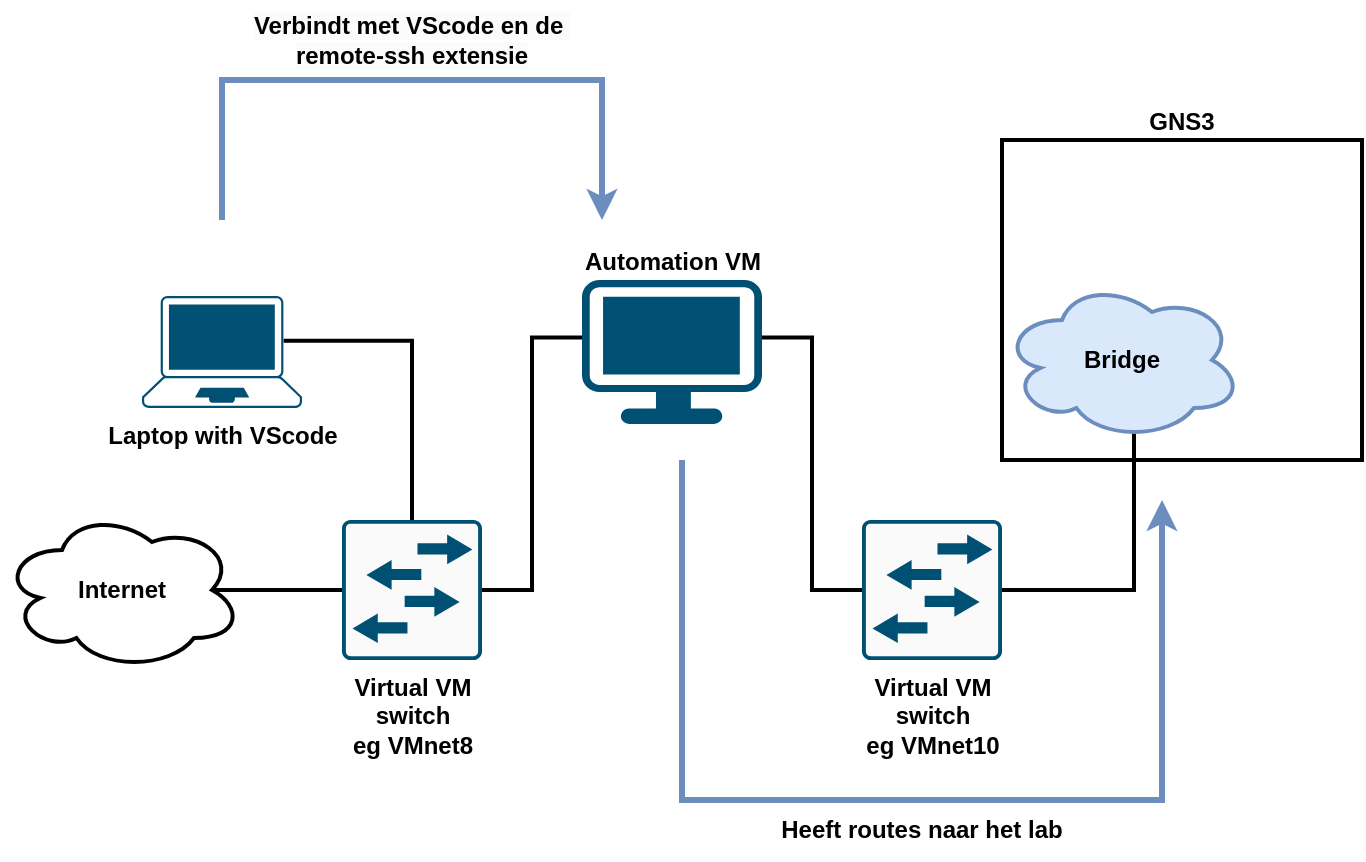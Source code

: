 <mxfile version="21.5.1" type="device">
  <diagram name="Page-1" id="2xoHL1WibVMqBF6QTm03">
    <mxGraphModel dx="937" dy="806" grid="1" gridSize="10" guides="1" tooltips="1" connect="1" arrows="1" fold="1" page="1" pageScale="1" pageWidth="1654" pageHeight="2336" math="0" shadow="0">
      <root>
        <mxCell id="0" />
        <mxCell id="1" parent="0" />
        <mxCell id="01jg3wVsc8d1I0Ptfwie-2" value="GNS3" style="rounded=0;whiteSpace=wrap;html=1;strokeWidth=2;fontStyle=1;labelPosition=center;verticalLabelPosition=top;align=center;verticalAlign=bottom;" vertex="1" parent="1">
          <mxGeometry x="580" y="150" width="180" height="160" as="geometry" />
        </mxCell>
        <mxCell id="01jg3wVsc8d1I0Ptfwie-7" style="edgeStyle=orthogonalEdgeStyle;rounded=0;orthogonalLoop=1;jettySize=auto;html=1;exitX=0.55;exitY=0.95;exitDx=0;exitDy=0;exitPerimeter=0;entryX=1;entryY=0.5;entryDx=0;entryDy=0;entryPerimeter=0;fontFamily=Helvetica;fontSize=12;fontColor=default;strokeWidth=2;endArrow=none;endFill=0;" edge="1" parent="1" source="01jg3wVsc8d1I0Ptfwie-4" target="01jg3wVsc8d1I0Ptfwie-6">
          <mxGeometry relative="1" as="geometry">
            <Array as="points">
              <mxPoint x="646" y="375" />
            </Array>
          </mxGeometry>
        </mxCell>
        <mxCell id="01jg3wVsc8d1I0Ptfwie-4" value="Bridge" style="ellipse;shape=cloud;whiteSpace=wrap;html=1;rounded=0;strokeColor=#6c8ebf;strokeWidth=2;fontFamily=Helvetica;fontSize=12;fillColor=#dae8fc;fontStyle=1" vertex="1" parent="1">
          <mxGeometry x="580" y="220" width="120" height="80" as="geometry" />
        </mxCell>
        <mxCell id="01jg3wVsc8d1I0Ptfwie-6" value="Virtual VM&lt;br&gt;switch&lt;br&gt;eg VMnet10" style="points=[&#xa;    [0.015,0.015,0],&#xa;    [0.985,0.015,0],&#xa;    [0.985,0.985,0],&#xa;    [0.015,0.985,0],&#xa;&#xa;    [0.12,0,0],&#xa;    [0.25,0,0],&#xa;    [0.37,0,0],&#xa;    [0.5,0,0],&#xa;    [0.62,0,0],&#xa;    [0.75,0,0],&#xa;    [0.87,0,0],&#xa;    &#xa;    [1,0.25,0],&#xa;    [1,0.5,0],&#xa;    [1,0.75,0],&#xa;    &#xa;    [0.12,1,0],&#xa;    [0.25,1,0],&#xa;    [0.37,1,0],&#xa;    [0.5,1,0],&#xa;    [0.62,1,0],&#xa;    [0.75,1,0],&#xa;    [0.87,1,0],&#xa;    &#xa;    [0,0.25,0],&#xa;    [0,0.75,0],&#xa;    [0,0.5,0]&#xa;];verticalLabelPosition=bottom;html=1;verticalAlign=top;aspect=fixed;align=center;pointerEvents=1;shape=mxgraph.cisco19.rect;prIcon=l2_switch;fillColor=#FAFAFA;strokeColor=#005073;fontStyle=1" vertex="1" parent="1">
          <mxGeometry x="510" y="340" width="70" height="70" as="geometry" />
        </mxCell>
        <mxCell id="01jg3wVsc8d1I0Ptfwie-11" style="edgeStyle=orthogonalEdgeStyle;shape=connector;rounded=0;orthogonalLoop=1;jettySize=auto;html=1;exitX=1;exitY=0.4;exitDx=0;exitDy=0;exitPerimeter=0;entryX=0;entryY=0.5;entryDx=0;entryDy=0;entryPerimeter=0;labelBackgroundColor=default;strokeColor=default;strokeWidth=2;fontFamily=Helvetica;fontSize=12;fontColor=default;endArrow=none;endFill=0;" edge="1" parent="1" source="01jg3wVsc8d1I0Ptfwie-8" target="01jg3wVsc8d1I0Ptfwie-6">
          <mxGeometry relative="1" as="geometry" />
        </mxCell>
        <mxCell id="01jg3wVsc8d1I0Ptfwie-13" style="edgeStyle=orthogonalEdgeStyle;shape=connector;rounded=0;orthogonalLoop=1;jettySize=auto;html=1;exitX=0;exitY=0.4;exitDx=0;exitDy=0;exitPerimeter=0;entryX=1;entryY=0.5;entryDx=0;entryDy=0;entryPerimeter=0;labelBackgroundColor=default;strokeColor=default;strokeWidth=2;fontFamily=Helvetica;fontSize=12;fontColor=default;endArrow=none;endFill=0;" edge="1" parent="1" source="01jg3wVsc8d1I0Ptfwie-8" target="01jg3wVsc8d1I0Ptfwie-12">
          <mxGeometry relative="1" as="geometry" />
        </mxCell>
        <mxCell id="01jg3wVsc8d1I0Ptfwie-8" value="Automation VM" style="points=[[0.03,0.03,0],[0.5,0,0],[0.97,0.03,0],[1,0.4,0],[0.97,0.745,0],[0.5,1,0],[0.03,0.745,0],[0,0.4,0]];verticalLabelPosition=top;sketch=0;html=1;verticalAlign=bottom;aspect=fixed;align=center;pointerEvents=1;shape=mxgraph.cisco19.workstation;fillColor=#005073;strokeColor=none;rounded=0;strokeWidth=2;fontFamily=Helvetica;fontSize=12;fontColor=default;fontStyle=1;labelPosition=center;" vertex="1" parent="1">
          <mxGeometry x="370" y="220" width="90" height="72" as="geometry" />
        </mxCell>
        <mxCell id="01jg3wVsc8d1I0Ptfwie-10" style="edgeStyle=orthogonalEdgeStyle;shape=connector;rounded=0;orthogonalLoop=1;jettySize=auto;html=1;exitX=0.875;exitY=0.5;exitDx=0;exitDy=0;exitPerimeter=0;entryX=0;entryY=0.5;entryDx=0;entryDy=0;entryPerimeter=0;labelBackgroundColor=default;strokeColor=default;strokeWidth=2;fontFamily=Helvetica;fontSize=12;fontColor=default;endArrow=none;endFill=0;" edge="1" parent="1" source="01jg3wVsc8d1I0Ptfwie-9" target="01jg3wVsc8d1I0Ptfwie-12">
          <mxGeometry relative="1" as="geometry">
            <mxPoint x="310" y="375" as="targetPoint" />
          </mxGeometry>
        </mxCell>
        <mxCell id="01jg3wVsc8d1I0Ptfwie-9" value="Internet" style="ellipse;shape=cloud;whiteSpace=wrap;html=1;rounded=0;strokeColor=default;strokeWidth=2;fontFamily=Helvetica;fontSize=12;fontColor=default;fillColor=default;fontStyle=1" vertex="1" parent="1">
          <mxGeometry x="80" y="335" width="120" height="80" as="geometry" />
        </mxCell>
        <mxCell id="01jg3wVsc8d1I0Ptfwie-12" value="Virtual VM&lt;br&gt;switch&lt;br&gt;eg VMnet8" style="points=[&#xa;    [0.015,0.015,0],&#xa;    [0.985,0.015,0],&#xa;    [0.985,0.985,0],&#xa;    [0.015,0.985,0],&#xa;&#xa;    [0.12,0,0],&#xa;    [0.25,0,0],&#xa;    [0.37,0,0],&#xa;    [0.5,0,0],&#xa;    [0.62,0,0],&#xa;    [0.75,0,0],&#xa;    [0.87,0,0],&#xa;    &#xa;    [1,0.25,0],&#xa;    [1,0.5,0],&#xa;    [1,0.75,0],&#xa;    &#xa;    [0.12,1,0],&#xa;    [0.25,1,0],&#xa;    [0.37,1,0],&#xa;    [0.5,1,0],&#xa;    [0.62,1,0],&#xa;    [0.75,1,0],&#xa;    [0.87,1,0],&#xa;    &#xa;    [0,0.25,0],&#xa;    [0,0.75,0],&#xa;    [0,0.5,0]&#xa;];verticalLabelPosition=bottom;html=1;verticalAlign=top;aspect=fixed;align=center;pointerEvents=1;shape=mxgraph.cisco19.rect;prIcon=l2_switch;fillColor=#FAFAFA;strokeColor=#005073;fontStyle=1" vertex="1" parent="1">
          <mxGeometry x="250" y="340" width="70" height="70" as="geometry" />
        </mxCell>
        <mxCell id="01jg3wVsc8d1I0Ptfwie-15" style="edgeStyle=orthogonalEdgeStyle;shape=connector;rounded=0;orthogonalLoop=1;jettySize=auto;html=1;exitX=0.885;exitY=0.4;exitDx=0;exitDy=0;exitPerimeter=0;entryX=0.5;entryY=0;entryDx=0;entryDy=0;entryPerimeter=0;labelBackgroundColor=default;strokeColor=default;strokeWidth=2;fontFamily=Helvetica;fontSize=12;fontColor=default;endArrow=none;endFill=0;" edge="1" parent="1" source="01jg3wVsc8d1I0Ptfwie-14" target="01jg3wVsc8d1I0Ptfwie-12">
          <mxGeometry relative="1" as="geometry" />
        </mxCell>
        <mxCell id="01jg3wVsc8d1I0Ptfwie-14" value="Laptop with VScode" style="points=[[0.13,0.02,0],[0.5,0,0],[0.87,0.02,0],[0.885,0.4,0],[0.985,0.985,0],[0.5,1,0],[0.015,0.985,0],[0.115,0.4,0]];verticalLabelPosition=bottom;sketch=0;html=1;verticalAlign=top;aspect=fixed;align=center;pointerEvents=1;shape=mxgraph.cisco19.laptop;fillColor=#005073;strokeColor=none;rounded=0;strokeWidth=2;fontFamily=Helvetica;fontSize=12;fontColor=default;fontStyle=1" vertex="1" parent="1">
          <mxGeometry x="150" y="228" width="80" height="56" as="geometry" />
        </mxCell>
        <mxCell id="01jg3wVsc8d1I0Ptfwie-16" value="" style="endArrow=classic;html=1;rounded=0;labelBackgroundColor=default;strokeColor=#6c8ebf;strokeWidth=3;fontFamily=Helvetica;fontSize=12;fontColor=default;shape=connector;fillColor=#dae8fc;" edge="1" parent="1">
          <mxGeometry width="50" height="50" relative="1" as="geometry">
            <mxPoint x="190" y="190" as="sourcePoint" />
            <mxPoint x="380" y="190" as="targetPoint" />
            <Array as="points">
              <mxPoint x="190" y="120" />
              <mxPoint x="380" y="120" />
            </Array>
          </mxGeometry>
        </mxCell>
        <mxCell id="01jg3wVsc8d1I0Ptfwie-18" value="&lt;span style=&quot;color: rgb(0, 0, 0); font-family: Helvetica; font-size: 12px; font-style: normal; font-variant-ligatures: normal; font-variant-caps: normal; font-weight: 700; letter-spacing: normal; orphans: 2; text-align: center; text-indent: 0px; text-transform: none; widows: 2; word-spacing: 0px; -webkit-text-stroke-width: 0px; background-color: rgb(251, 251, 251); text-decoration-thickness: initial; text-decoration-style: initial; text-decoration-color: initial; float: none; display: inline !important;&quot;&gt;Verbindt met VScode en de&amp;nbsp;&lt;/span&gt;&lt;br style=&quot;border-color: var(--border-color); color: rgb(0, 0, 0); font-family: Helvetica; font-size: 12px; font-style: normal; font-variant-ligatures: normal; font-variant-caps: normal; font-weight: 700; letter-spacing: normal; orphans: 2; text-align: center; text-indent: 0px; text-transform: none; widows: 2; word-spacing: 0px; -webkit-text-stroke-width: 0px; background-color: rgb(251, 251, 251); text-decoration-thickness: initial; text-decoration-style: initial; text-decoration-color: initial;&quot;&gt;&lt;span style=&quot;color: rgb(0, 0, 0); font-family: Helvetica; font-size: 12px; font-style: normal; font-variant-ligatures: normal; font-variant-caps: normal; font-weight: 700; letter-spacing: normal; orphans: 2; text-align: center; text-indent: 0px; text-transform: none; widows: 2; word-spacing: 0px; -webkit-text-stroke-width: 0px; background-color: rgb(251, 251, 251); text-decoration-thickness: initial; text-decoration-style: initial; text-decoration-color: initial; float: none; display: inline !important;&quot;&gt;remote-ssh extensie&lt;/span&gt;" style="text;html=1;strokeColor=none;fillColor=none;align=center;verticalAlign=middle;whiteSpace=wrap;rounded=0;fontSize=12;fontFamily=Helvetica;fontColor=default;" vertex="1" parent="1">
          <mxGeometry x="190" y="80" width="190" height="40" as="geometry" />
        </mxCell>
        <mxCell id="01jg3wVsc8d1I0Ptfwie-19" value="" style="endArrow=classic;html=1;rounded=0;labelBackgroundColor=default;strokeColor=#6c8ebf;strokeWidth=3;fontFamily=Helvetica;fontSize=12;fontColor=default;shape=connector;fillColor=#dae8fc;" edge="1" parent="1">
          <mxGeometry width="50" height="50" relative="1" as="geometry">
            <mxPoint x="420" y="310" as="sourcePoint" />
            <mxPoint x="660" y="330" as="targetPoint" />
            <Array as="points">
              <mxPoint x="420" y="480" />
              <mxPoint x="660" y="480" />
            </Array>
          </mxGeometry>
        </mxCell>
        <mxCell id="01jg3wVsc8d1I0Ptfwie-20" value="&lt;b&gt;Heeft routes naar het lab&lt;/b&gt;" style="text;html=1;strokeColor=none;fillColor=none;align=center;verticalAlign=middle;whiteSpace=wrap;rounded=0;fontSize=12;fontFamily=Helvetica;fontColor=default;" vertex="1" parent="1">
          <mxGeometry x="420" y="480" width="240" height="30" as="geometry" />
        </mxCell>
      </root>
    </mxGraphModel>
  </diagram>
</mxfile>
